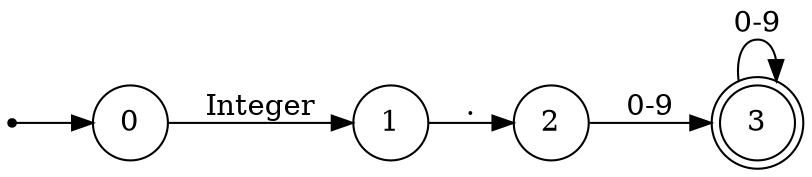 digraph finite_state_machine { 
rankdir=LR;
_ize="8,5"

node [shape = point] x
node [shape = circle] 0
node [shape = circle] 1
node [shape = circle] 2
node [shape = doublecircle] 3

x -> 0
0 -> 1 [label = Integer]

1 -> 2 [label = "."]
2 -> 3 [label = "0-9"]
3 -> 3 [label = "0-9"]
}